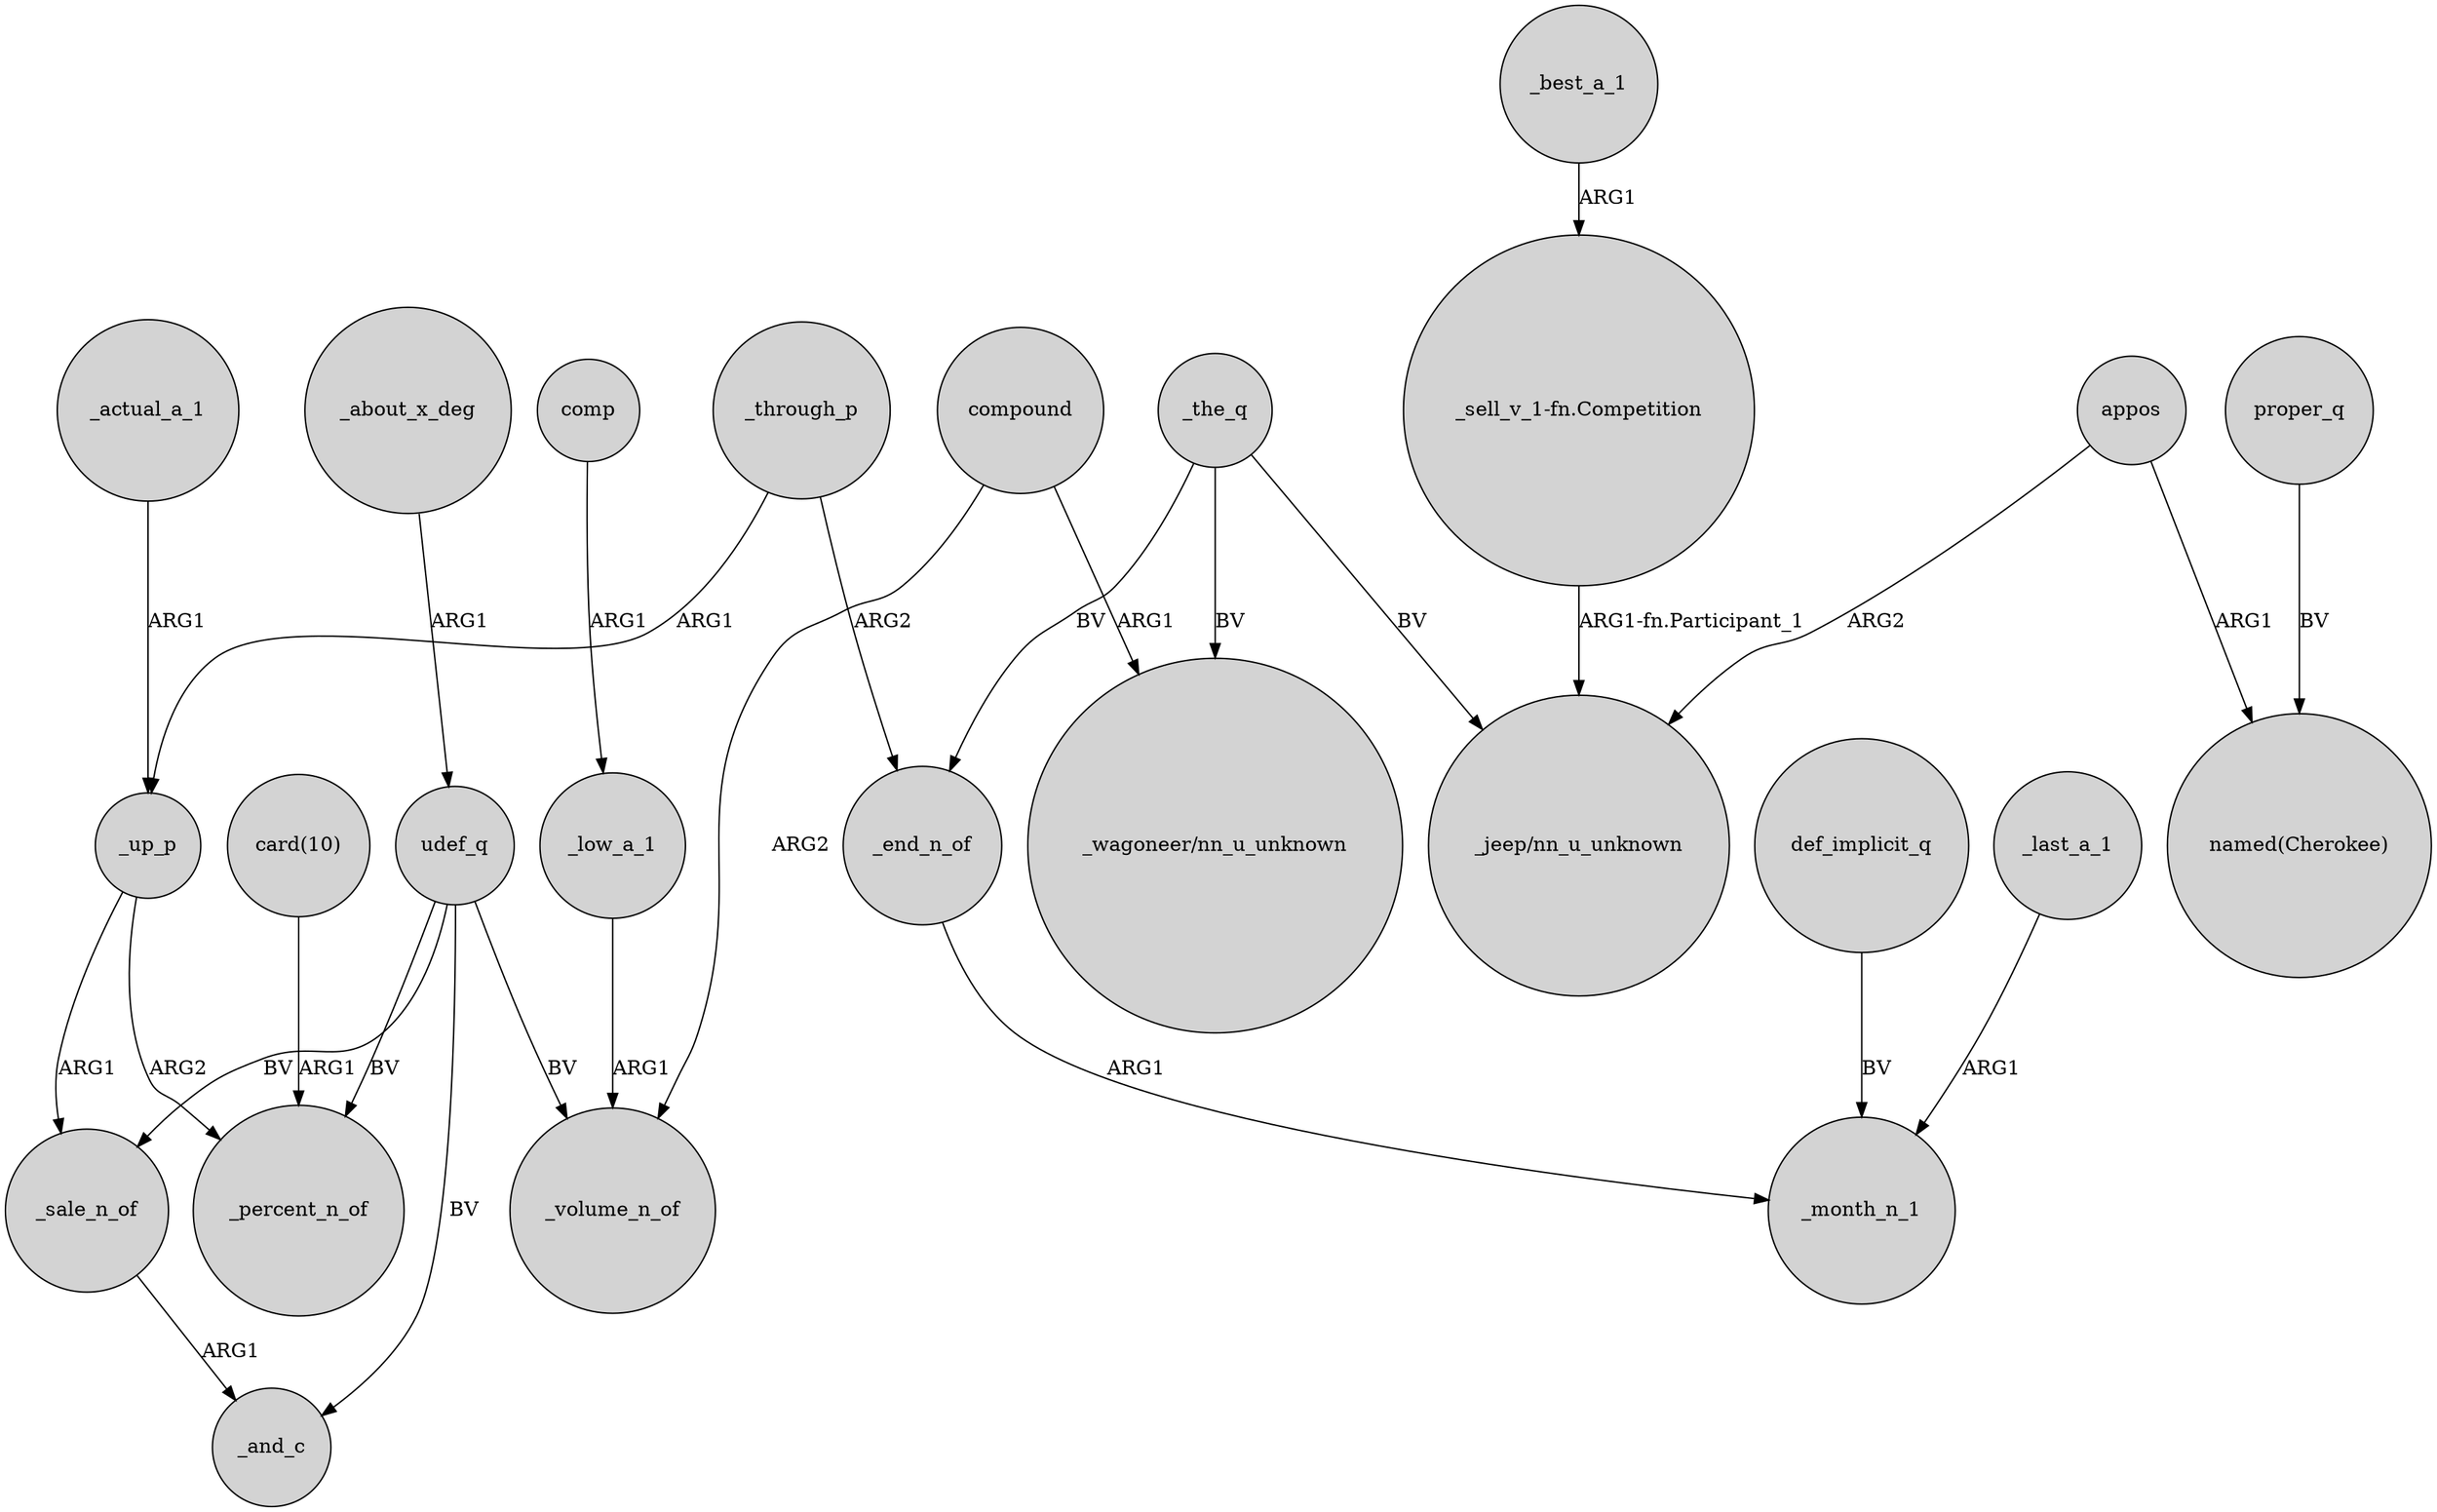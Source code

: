 digraph {
	node [shape=circle style=filled]
	_up_p -> _percent_n_of [label=ARG2]
	def_implicit_q -> _month_n_1 [label=BV]
	_the_q -> "_jeep/nn_u_unknown" [label=BV]
	_through_p -> _up_p [label=ARG1]
	comp -> _low_a_1 [label=ARG1]
	"_sell_v_1-fn.Competition" -> "_jeep/nn_u_unknown" [label="ARG1-fn.Participant_1"]
	_last_a_1 -> _month_n_1 [label=ARG1]
	compound -> _volume_n_of [label=ARG2]
	_end_n_of -> _month_n_1 [label=ARG1]
	proper_q -> "named(Cherokee)" [label=BV]
	_through_p -> _end_n_of [label=ARG2]
	_actual_a_1 -> _up_p [label=ARG1]
	udef_q -> _sale_n_of [label=BV]
	udef_q -> _and_c [label=BV]
	udef_q -> _volume_n_of [label=BV]
	appos -> "named(Cherokee)" [label=ARG1]
	appos -> "_jeep/nn_u_unknown" [label=ARG2]
	_best_a_1 -> "_sell_v_1-fn.Competition" [label=ARG1]
	_about_x_deg -> udef_q [label=ARG1]
	_low_a_1 -> _volume_n_of [label=ARG1]
	_the_q -> "_wagoneer/nn_u_unknown" [label=BV]
	udef_q -> _percent_n_of [label=BV]
	compound -> "_wagoneer/nn_u_unknown" [label=ARG1]
	"card(10)" -> _percent_n_of [label=ARG1]
	_up_p -> _sale_n_of [label=ARG1]
	_sale_n_of -> _and_c [label=ARG1]
	_the_q -> _end_n_of [label=BV]
}
